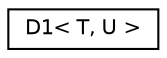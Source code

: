 digraph "Graphical Class Hierarchy"
{
  edge [fontname="Helvetica",fontsize="10",labelfontname="Helvetica",labelfontsize="10"];
  node [fontname="Helvetica",fontsize="10",shape=record];
  rankdir="LR";
  Node0 [label="D1\< T, U \>",height=0.2,width=0.4,color="black", fillcolor="white", style="filled",URL="$struct_d1.html"];
}
